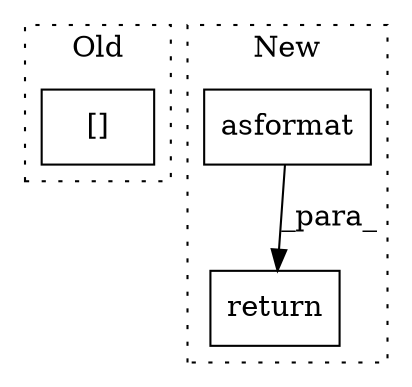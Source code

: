 digraph G {
subgraph cluster0 {
1 [label="[]" a="2" s="1026,1037" l="7,1" shape="box"];
label = "Old";
style="dotted";
}
subgraph cluster1 {
2 [label="asformat" a="32" s="857,872" l="9,1" shape="box"];
3 [label="return" a="41" s="830" l="7" shape="box"];
label = "New";
style="dotted";
}
2 -> 3 [label="_para_"];
}